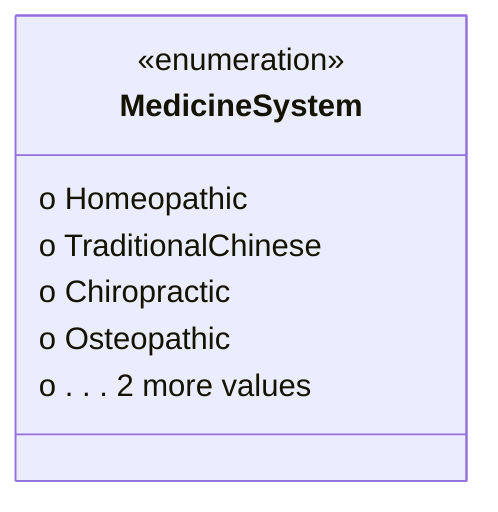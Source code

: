 classDiagram
  class MedicineSystem {
<<enumeration>>
  o Homeopathic
  o TraditionalChinese
  o Chiropractic
  o Osteopathic
  o . . . 2 more values
 }